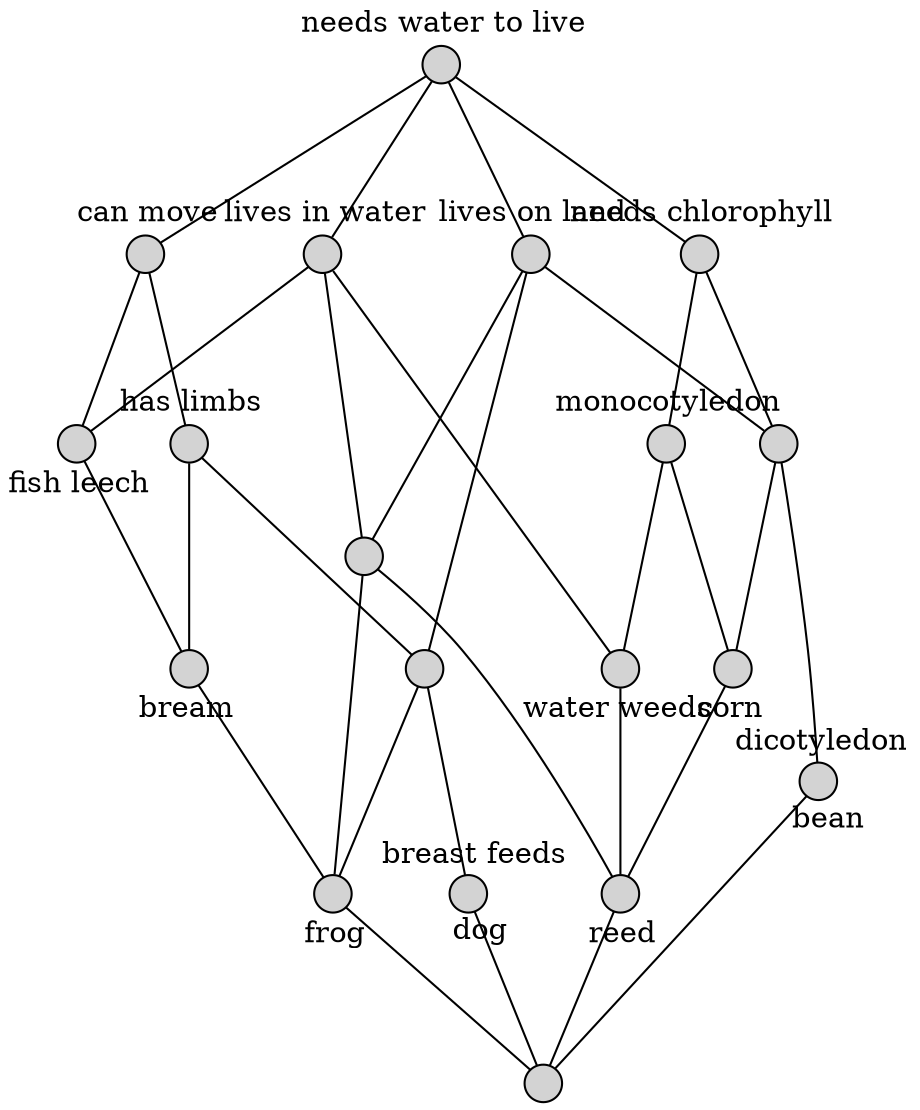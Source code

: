 // <Lattice object of 4 atoms 19 concepts 4 coatoms at 0x232a645fe48>
digraph Lattice {
	node [label="" shape=circle style=filled width=.25]
	edge [dir=none labeldistance=1.5 minlen=2]
	c0
	c1
	c1 -> c1 [color=transparent headlabel=frog labelangle=270]
	c1 -> c0
	c2
	c2 -> c2 [color=transparent headlabel=dog labelangle=270]
	c2 -> c2 [color=transparent labelangle=90 taillabel="breast feeds"]
	c2 -> c0
	c3
	c3 -> c3 [color=transparent headlabel=reed labelangle=270]
	c3 -> c0
	c4
	c4 -> c4 [color=transparent headlabel=bean labelangle=270]
	c4 -> c4 [color=transparent labelangle=90 taillabel=dicotyledon]
	c4 -> c0
	c5
	c5 -> c5 [color=transparent headlabel=bream labelangle=270]
	c5 -> c1
	c6
	c6 -> c1
	c6 -> c2
	c7
	c7 -> c1
	c7 -> c3
	c8
	c8 -> c8 [color=transparent headlabel="water weeds" labelangle=270]
	c8 -> c3
	c9
	c9 -> c9 [color=transparent headlabel=corn labelangle=270]
	c9 -> c3
	c10
	c10 -> c10 [color=transparent headlabel="fish leech" labelangle=270]
	c10 -> c5
	c11
	c11 -> c11 [color=transparent labelangle=90 taillabel="has limbs"]
	c11 -> c5
	c11 -> c6
	c12
	c12 -> c12 [color=transparent labelangle=90 taillabel=monocotyledon]
	c12 -> c8
	c12 -> c9
	c13
	c13 -> c4
	c13 -> c9
	c14
	c14 -> c14 [color=transparent labelangle=90 taillabel="can move"]
	c14 -> c10
	c14 -> c11
	c15
	c15 -> c15 [color=transparent labelangle=90 taillabel="needs chlorophyll"]
	c15 -> c12
	c15 -> c13
	c16
	c16 -> c16 [color=transparent labelangle=90 taillabel="lives in water"]
	c16 -> c7
	c16 -> c8
	c16 -> c10
	c17
	c17 -> c17 [color=transparent labelangle=90 taillabel="lives on land"]
	c17 -> c6
	c17 -> c7
	c17 -> c13
	c18
	c18 -> c18 [color=transparent labelangle=90 taillabel="needs water to live"]
	c18 -> c14
	c18 -> c15
	c18 -> c16
	c18 -> c17
}
